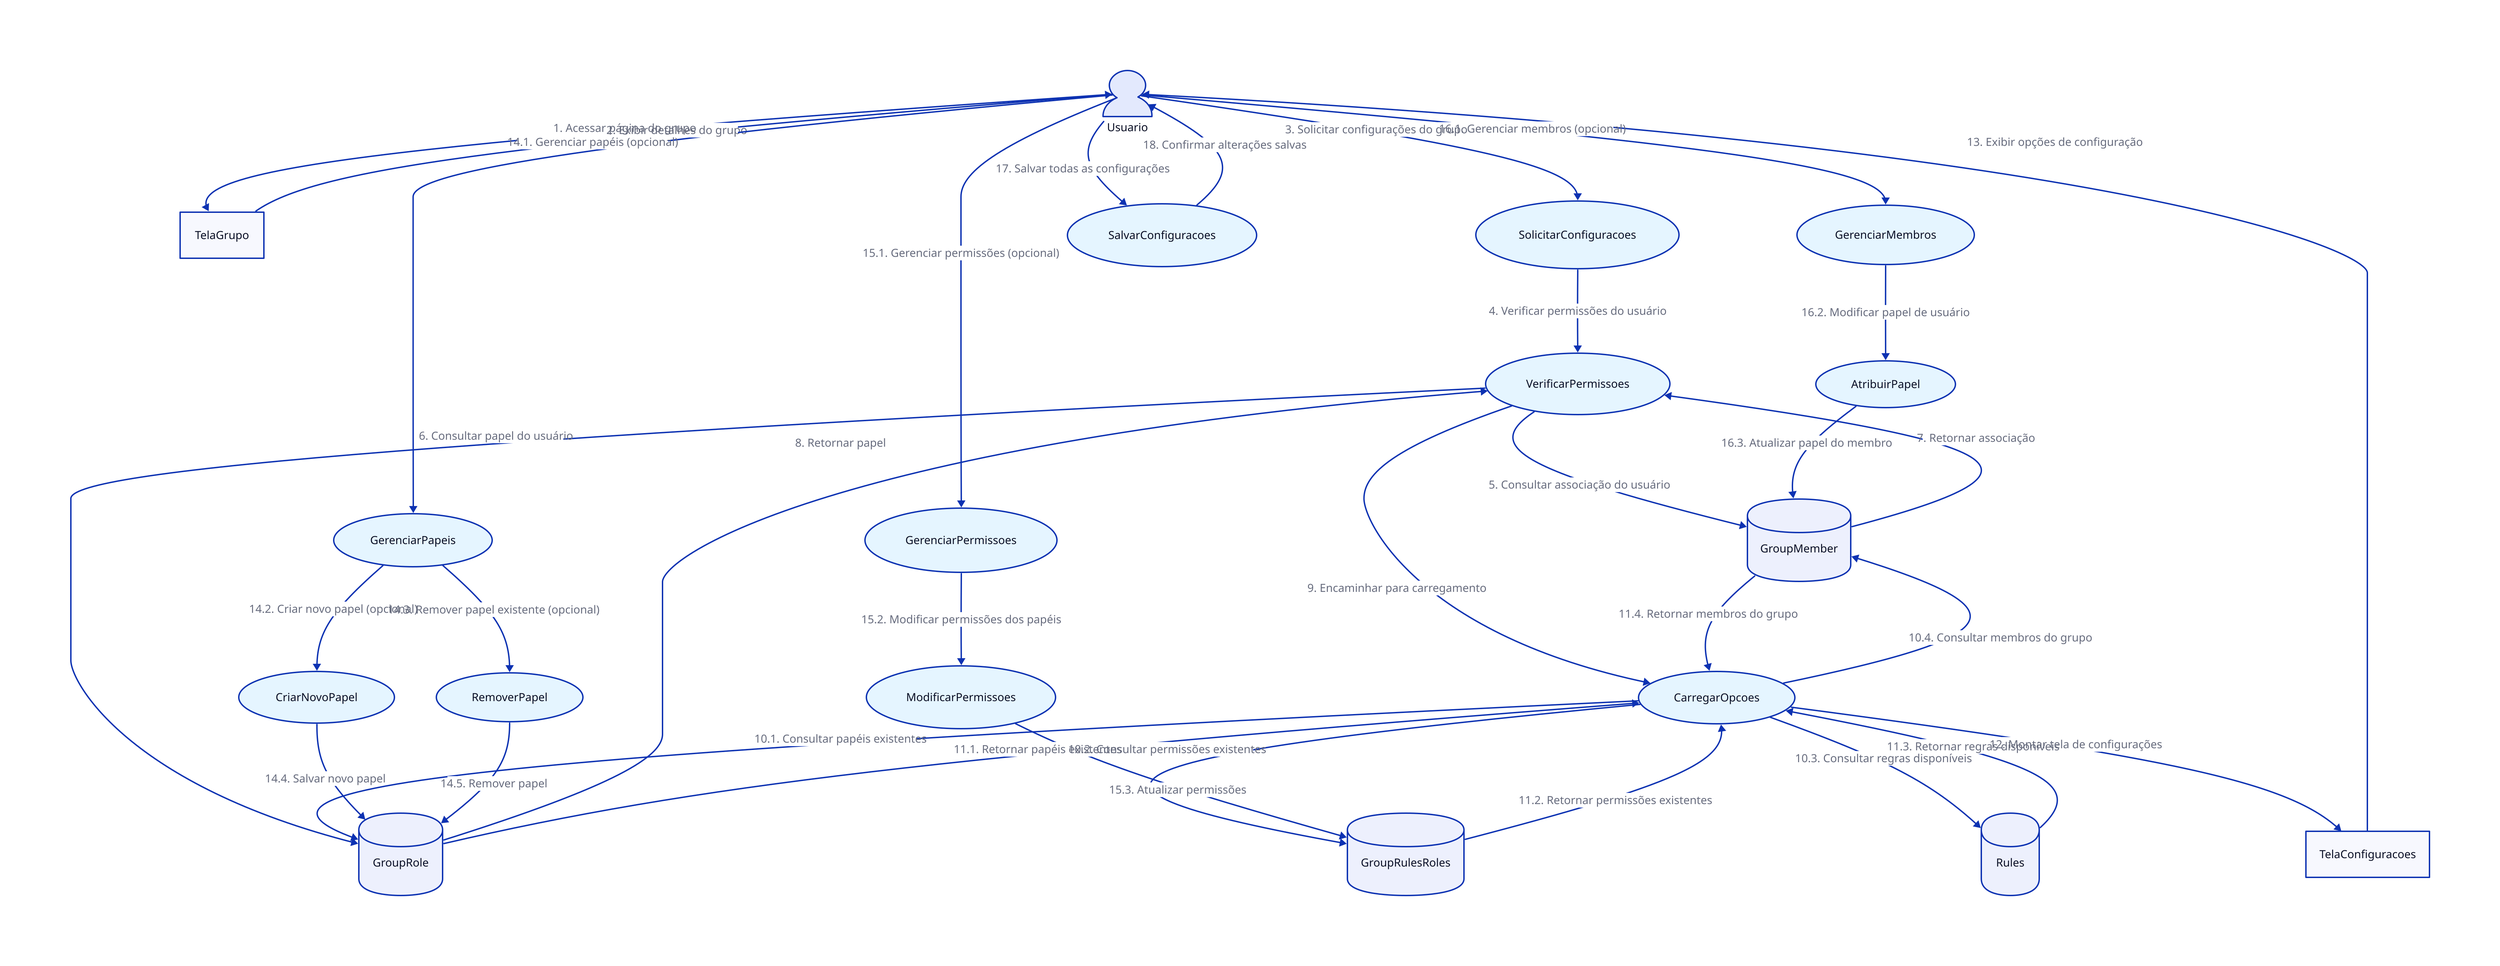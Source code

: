 Usuario: {
  shape: person
}

TelaGrupo: {
  shape: rectangle
}

SolicitarConfiguracoes: {
  shape: oval
  style.fill: "#E5F5FF"
}

VerificarPermissoes: {
  shape: oval
  style.fill: "#E5F5FF"
}

CarregarOpcoes: {
  shape: oval
  style.fill: "#E5F5FF"
}

TelaConfiguracoes: {
  shape: rectangle
}

GerenciarPapeis: {
  shape: oval
  style.fill: "#E5F5FF"
}

CriarNovoPapel: {
  shape: oval
  style.fill: "#E5F5FF"
}

RemoverPapel: {
  shape: oval
  style.fill: "#E5F5FF"
}

GerenciarPermissoes: {
  shape: oval
  style.fill: "#E5F5FF"
}

ModificarPermissoes: {
  shape: oval
  style.fill: "#E5F5FF"
}

GerenciarMembros: {
  shape: oval
  style.fill: "#E5F5FF"
}

AtribuirPapel: {
  shape: oval
  style.fill: "#E5F5FF"
}

SalvarConfiguracoes: {
  shape: oval
  style.fill: "#E5F5FF"
}

GroupMember: {
  shape: cylinder
}

GroupRole: {
  shape: cylinder
}

GroupRulesRoles: {
  shape: cylinder
}

Rules: {
  shape: cylinder
}

Usuario -> TelaGrupo: "1. Acessar página do grupo"
TelaGrupo -> Usuario: "2. Exibir detalhes do grupo"
Usuario -> SolicitarConfiguracoes: "3. Solicitar configurações do grupo"
SolicitarConfiguracoes -> VerificarPermissoes: "4. Verificar permissões do usuário"
VerificarPermissoes -> GroupMember: "5. Consultar associação do usuário"
VerificarPermissoes -> GroupRole: "6. Consultar papel do usuário"
GroupMember -> VerificarPermissoes: "7. Retornar associação"
GroupRole -> VerificarPermissoes: "8. Retornar papel"
VerificarPermissoes -> CarregarOpcoes: "9. Encaminhar para carregamento"
CarregarOpcoes -> GroupRole: "10.1. Consultar papéis existentes"
CarregarOpcoes -> GroupRulesRoles: "10.2. Consultar permissões existentes"
CarregarOpcoes -> Rules: "10.3. Consultar regras disponíveis"
CarregarOpcoes -> GroupMember: "10.4. Consultar membros do grupo"
GroupRole -> CarregarOpcoes: "11.1. Retornar papéis existentes"
GroupRulesRoles -> CarregarOpcoes: "11.2. Retornar permissões existentes"
Rules -> CarregarOpcoes: "11.3. Retornar regras disponíveis"
GroupMember -> CarregarOpcoes: "11.4. Retornar membros do grupo"
CarregarOpcoes -> TelaConfiguracoes: "12. Montar tela de configurações"
TelaConfiguracoes -> Usuario: "13. Exibir opções de configuração"
Usuario -> GerenciarPapeis: "14.1. Gerenciar papéis (opcional)"
GerenciarPapeis -> CriarNovoPapel: "14.2. Criar novo papel (opcional)"
GerenciarPapeis -> RemoverPapel: "14.3. Remover papel existente (opcional)"
CriarNovoPapel -> GroupRole: "14.4. Salvar novo papel"
RemoverPapel -> GroupRole: "14.5. Remover papel"
Usuario -> GerenciarPermissoes: "15.1. Gerenciar permissões (opcional)"
GerenciarPermissoes -> ModificarPermissoes: "15.2. Modificar permissões dos papéis"
ModificarPermissoes -> GroupRulesRoles: "15.3. Atualizar permissões"
Usuario -> GerenciarMembros: "16.1. Gerenciar membros (opcional)"
GerenciarMembros -> AtribuirPapel: "16.2. Modificar papel de usuário"
AtribuirPapel -> GroupMember: "16.3. Atualizar papel do membro"
Usuario -> SalvarConfiguracoes: "17. Salvar todas as configurações"
SalvarConfiguracoes -> Usuario: "18. Confirmar alterações salvas"
